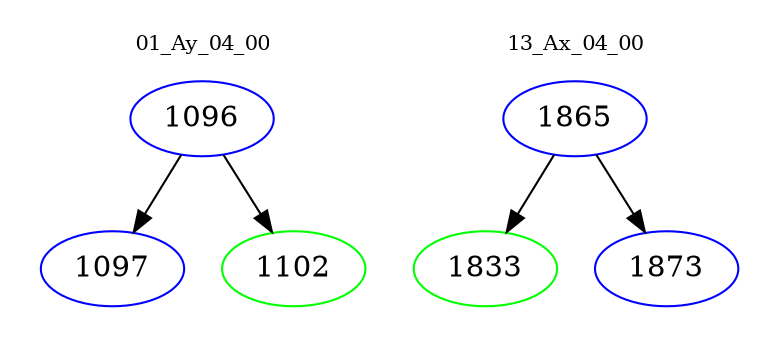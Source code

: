 digraph{
subgraph cluster_0 {
color = white
label = "01_Ay_04_00";
fontsize=10;
T0_1096 [label="1096", color="blue"]
T0_1096 -> T0_1097 [color="black"]
T0_1097 [label="1097", color="blue"]
T0_1096 -> T0_1102 [color="black"]
T0_1102 [label="1102", color="green"]
}
subgraph cluster_1 {
color = white
label = "13_Ax_04_00";
fontsize=10;
T1_1865 [label="1865", color="blue"]
T1_1865 -> T1_1833 [color="black"]
T1_1833 [label="1833", color="green"]
T1_1865 -> T1_1873 [color="black"]
T1_1873 [label="1873", color="blue"]
}
}
